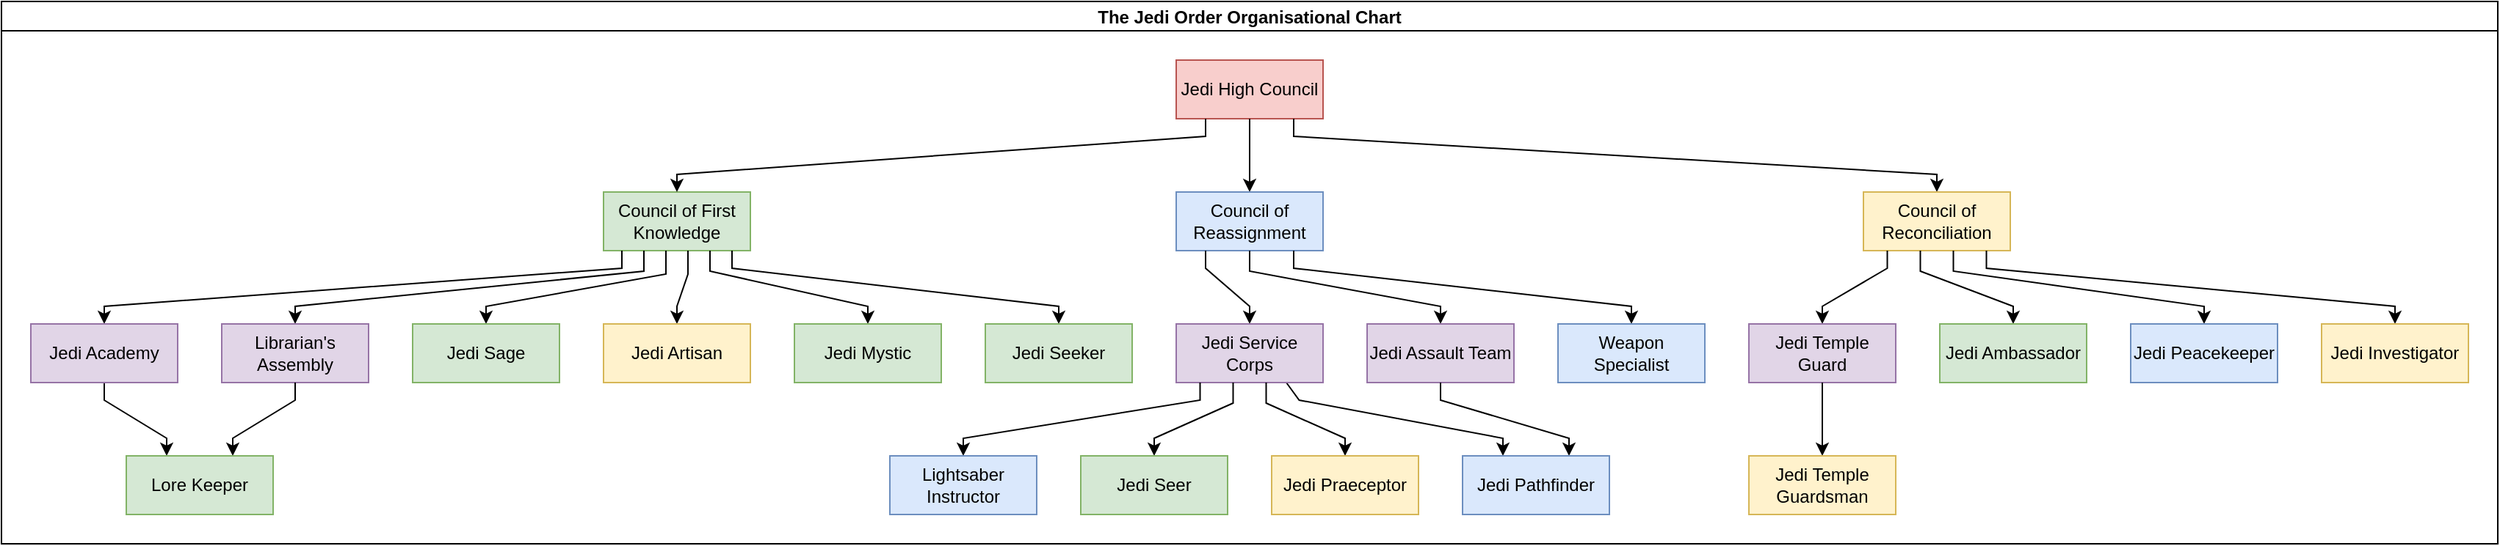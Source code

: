 <mxfile version="20.5.3" type="device"><diagram id="prtHgNgQTEPvFCAcTncT" name="Page-1"><mxGraphModel dx="3076" dy="809" grid="1" gridSize="10" guides="1" tooltips="1" connect="1" arrows="1" fold="1" page="1" pageScale="1" pageWidth="827" pageHeight="1169" math="0" shadow="0"><root><mxCell id="0"/><mxCell id="1" parent="0"/><mxCell id="Fw7kEY1Kts2wJd6nP9ln-19" value="The Jedi Order Organisational Chart" style="swimlane;startSize=20;horizontal=1;childLayout=flowLayout;flowOrientation=north;resizable=0;interRankCellSpacing=50;containerType=tree;" parent="1" vertex="1"><mxGeometry x="-1264" y="400" width="1700" height="370" as="geometry"/></mxCell><mxCell id="Fw7kEY1Kts2wJd6nP9ln-20" value="Jedi High Council" style="whiteSpace=wrap;html=1;fillColor=#f8cecc;strokeColor=#b85450;" parent="Fw7kEY1Kts2wJd6nP9ln-19" vertex="1"><mxGeometry x="800" y="40" width="100" height="40" as="geometry"/></mxCell><mxCell id="Fw7kEY1Kts2wJd6nP9ln-23" value="Council of First Knowledge" style="whiteSpace=wrap;html=1;fillColor=#d5e8d4;strokeColor=#82b366;" parent="Fw7kEY1Kts2wJd6nP9ln-19" vertex="1"><mxGeometry x="410" y="130" width="100" height="40" as="geometry"/></mxCell><mxCell id="Fw7kEY1Kts2wJd6nP9ln-24" value="" style="html=1;rounded=0;noEdgeStyle=1;orthogonal=1;" parent="Fw7kEY1Kts2wJd6nP9ln-19" source="Fw7kEY1Kts2wJd6nP9ln-20" target="Fw7kEY1Kts2wJd6nP9ln-23" edge="1"><mxGeometry relative="1" as="geometry"><Array as="points"><mxPoint x="820" y="92"/><mxPoint x="460" y="118"/></Array></mxGeometry></mxCell><mxCell id="Fw7kEY1Kts2wJd6nP9ln-28" value="" style="edgeStyle=orthogonalEdgeStyle;rounded=0;orthogonalLoop=1;jettySize=auto;html=1;noEdgeStyle=1;orthogonal=1;" parent="Fw7kEY1Kts2wJd6nP9ln-19" source="Fw7kEY1Kts2wJd6nP9ln-20" target="Fw7kEY1Kts2wJd6nP9ln-29" edge="1"><mxGeometry relative="1" as="geometry"><Array as="points"><mxPoint x="850" y="94"/><mxPoint x="850" y="118"/></Array></mxGeometry></mxCell><mxCell id="Fw7kEY1Kts2wJd6nP9ln-29" value="Council of Reassignment" style="whiteSpace=wrap;html=1;fillColor=#dae8fc;strokeColor=#6c8ebf;" parent="Fw7kEY1Kts2wJd6nP9ln-19" vertex="1"><mxGeometry x="800" y="130" width="100" height="40" as="geometry"/></mxCell><mxCell id="Fw7kEY1Kts2wJd6nP9ln-30" value="" style="edgeStyle=orthogonalEdgeStyle;rounded=0;orthogonalLoop=1;jettySize=auto;html=1;noEdgeStyle=1;orthogonal=1;" parent="Fw7kEY1Kts2wJd6nP9ln-19" source="Fw7kEY1Kts2wJd6nP9ln-20" target="Fw7kEY1Kts2wJd6nP9ln-31" edge="1"><mxGeometry relative="1" as="geometry"><Array as="points"><mxPoint x="880" y="92"/><mxPoint x="1318" y="118"/></Array></mxGeometry></mxCell><mxCell id="Fw7kEY1Kts2wJd6nP9ln-31" value="Council of Reconciliation" style="whiteSpace=wrap;html=1;fillColor=#fff2cc;strokeColor=#d6b656;" parent="Fw7kEY1Kts2wJd6nP9ln-19" vertex="1"><mxGeometry x="1268" y="130" width="100" height="40" as="geometry"/></mxCell><mxCell id="Fw7kEY1Kts2wJd6nP9ln-32" value="" style="html=1;rounded=0;noEdgeStyle=1;orthogonal=1;" parent="Fw7kEY1Kts2wJd6nP9ln-19" source="Fw7kEY1Kts2wJd6nP9ln-23" target="Fw7kEY1Kts2wJd6nP9ln-33" edge="1"><mxGeometry relative="1" as="geometry"><mxPoint x="1884" y="3250" as="sourcePoint"/><Array as="points"><mxPoint x="422.5" y="182"/><mxPoint x="70" y="208"/></Array></mxGeometry></mxCell><mxCell id="jd6aMXN2T1huqS05KF-c-1" style="edgeStyle=orthogonalEdgeStyle;rounded=0;orthogonalLoop=1;jettySize=auto;html=1;exitX=0.5;exitY=1;exitDx=0;exitDy=0;noEdgeStyle=1;orthogonal=1;" parent="Fw7kEY1Kts2wJd6nP9ln-19" source="Fw7kEY1Kts2wJd6nP9ln-33" target="Fw7kEY1Kts2wJd6nP9ln-45" edge="1"><mxGeometry relative="1" as="geometry"><Array as="points"><mxPoint x="70" y="272"/><mxPoint x="112.5" y="298"/></Array></mxGeometry></mxCell><mxCell id="Fw7kEY1Kts2wJd6nP9ln-33" value="Jedi Academy" style="whiteSpace=wrap;html=1;fillColor=#e1d5e7;strokeColor=#9673a6;" parent="Fw7kEY1Kts2wJd6nP9ln-19" vertex="1"><mxGeometry x="20" y="220" width="100" height="40" as="geometry"/></mxCell><mxCell id="Fw7kEY1Kts2wJd6nP9ln-34" value="" style="html=1;rounded=0;noEdgeStyle=1;orthogonal=1;" parent="Fw7kEY1Kts2wJd6nP9ln-19" source="Fw7kEY1Kts2wJd6nP9ln-23" target="Fw7kEY1Kts2wJd6nP9ln-35" edge="1"><mxGeometry relative="1" as="geometry"><mxPoint x="1844" y="3170" as="sourcePoint"/><Array as="points"><mxPoint x="437.5" y="184"/><mxPoint x="200" y="208"/></Array></mxGeometry></mxCell><mxCell id="Fw7kEY1Kts2wJd6nP9ln-35" value="Librarian's Assembly" style="whiteSpace=wrap;html=1;fillColor=#e1d5e7;strokeColor=#9673a6;" parent="Fw7kEY1Kts2wJd6nP9ln-19" vertex="1"><mxGeometry x="150" y="220" width="100" height="40" as="geometry"/></mxCell><mxCell id="Fw7kEY1Kts2wJd6nP9ln-36" value="" style="edgeStyle=orthogonalEdgeStyle;rounded=0;orthogonalLoop=1;jettySize=auto;html=1;noEdgeStyle=1;orthogonal=1;" parent="Fw7kEY1Kts2wJd6nP9ln-19" source="Fw7kEY1Kts2wJd6nP9ln-29" target="Fw7kEY1Kts2wJd6nP9ln-37" edge="1"><mxGeometry relative="1" as="geometry"><mxPoint x="1834" y="3090" as="sourcePoint"/><Array as="points"><mxPoint x="820" y="182"/><mxPoint x="850" y="208"/></Array></mxGeometry></mxCell><mxCell id="jd6aMXN2T1huqS05KF-c-2" style="edgeStyle=orthogonalEdgeStyle;rounded=0;orthogonalLoop=1;jettySize=auto;html=1;exitX=0.75;exitY=1;exitDx=0;exitDy=0;noEdgeStyle=1;orthogonal=1;" parent="Fw7kEY1Kts2wJd6nP9ln-19" source="Fw7kEY1Kts2wJd6nP9ln-37" target="Fw7kEY1Kts2wJd6nP9ln-61" edge="1"><mxGeometry relative="1" as="geometry"><Array as="points"><mxPoint x="883.75" y="272"/><mxPoint x="1022.5" y="298"/></Array></mxGeometry></mxCell><mxCell id="Fw7kEY1Kts2wJd6nP9ln-37" value="Jedi Service Corps" style="whiteSpace=wrap;html=1;fillColor=#e1d5e7;strokeColor=#9673a6;" parent="Fw7kEY1Kts2wJd6nP9ln-19" vertex="1"><mxGeometry x="800" y="220" width="100" height="40" as="geometry"/></mxCell><mxCell id="Fw7kEY1Kts2wJd6nP9ln-38" value="" style="edgeStyle=orthogonalEdgeStyle;rounded=0;orthogonalLoop=1;jettySize=auto;html=1;noEdgeStyle=1;orthogonal=1;" parent="Fw7kEY1Kts2wJd6nP9ln-19" source="Fw7kEY1Kts2wJd6nP9ln-29" target="Fw7kEY1Kts2wJd6nP9ln-39" edge="1"><mxGeometry relative="1" as="geometry"><mxPoint x="1794" y="3010" as="sourcePoint"/><Array as="points"><mxPoint x="850" y="184"/><mxPoint x="980" y="208"/></Array></mxGeometry></mxCell><mxCell id="Fw7kEY1Kts2wJd6nP9ln-39" value="Jedi Assault Team" style="whiteSpace=wrap;html=1;fillColor=#e1d5e7;strokeColor=#9673a6;" parent="Fw7kEY1Kts2wJd6nP9ln-19" vertex="1"><mxGeometry x="930" y="220" width="100" height="40" as="geometry"/></mxCell><mxCell id="Fw7kEY1Kts2wJd6nP9ln-42" value="" style="edgeStyle=orthogonalEdgeStyle;rounded=0;orthogonalLoop=1;jettySize=auto;html=1;noEdgeStyle=1;orthogonal=1;" parent="Fw7kEY1Kts2wJd6nP9ln-19" source="Fw7kEY1Kts2wJd6nP9ln-31" target="Fw7kEY1Kts2wJd6nP9ln-43" edge="1"><mxGeometry relative="1" as="geometry"><mxPoint x="1684" y="2740" as="sourcePoint"/><Array as="points"><mxPoint x="1284.25" y="182"/><mxPoint x="1240" y="208"/></Array></mxGeometry></mxCell><mxCell id="Fw7kEY1Kts2wJd6nP9ln-43" value="Jedi Temple Guard" style="whiteSpace=wrap;html=1;fillColor=#e1d5e7;strokeColor=#9673a6;" parent="Fw7kEY1Kts2wJd6nP9ln-19" vertex="1"><mxGeometry x="1190" y="220" width="100" height="40" as="geometry"/></mxCell><mxCell id="Fw7kEY1Kts2wJd6nP9ln-44" value="" style="html=1;rounded=0;noEdgeStyle=1;orthogonal=1;" parent="Fw7kEY1Kts2wJd6nP9ln-19" source="Fw7kEY1Kts2wJd6nP9ln-35" target="Fw7kEY1Kts2wJd6nP9ln-45" edge="1"><mxGeometry relative="1" as="geometry"><mxPoint x="1488.167" y="2670" as="sourcePoint"/><Array as="points"><mxPoint x="200" y="272"/><mxPoint x="157.5" y="298"/></Array></mxGeometry></mxCell><mxCell id="Fw7kEY1Kts2wJd6nP9ln-45" value="Lore Keeper" style="whiteSpace=wrap;html=1;fillColor=#d5e8d4;strokeColor=#82b366;" parent="Fw7kEY1Kts2wJd6nP9ln-19" vertex="1"><mxGeometry x="85" y="310" width="100" height="40" as="geometry"/></mxCell><mxCell id="Fw7kEY1Kts2wJd6nP9ln-46" value="" style="html=1;rounded=0;noEdgeStyle=1;orthogonal=1;" parent="Fw7kEY1Kts2wJd6nP9ln-19" source="Fw7kEY1Kts2wJd6nP9ln-23" target="Fw7kEY1Kts2wJd6nP9ln-47" edge="1"><mxGeometry relative="1" as="geometry"><mxPoint x="1569" y="2500" as="sourcePoint"/><Array as="points"><mxPoint x="452.5" y="186"/><mxPoint x="330" y="208"/></Array></mxGeometry></mxCell><mxCell id="Fw7kEY1Kts2wJd6nP9ln-47" value="Jedi Sage" style="whiteSpace=wrap;html=1;fillColor=#d5e8d4;strokeColor=#82b366;" parent="Fw7kEY1Kts2wJd6nP9ln-19" vertex="1"><mxGeometry x="280" y="220" width="100" height="40" as="geometry"/></mxCell><mxCell id="Fw7kEY1Kts2wJd6nP9ln-48" value="" style="html=1;rounded=0;noEdgeStyle=1;orthogonal=1;" parent="Fw7kEY1Kts2wJd6nP9ln-19" source="Fw7kEY1Kts2wJd6nP9ln-23" target="Fw7kEY1Kts2wJd6nP9ln-49" edge="1"><mxGeometry relative="1" as="geometry"><mxPoint x="1594" y="2420" as="sourcePoint"/><Array as="points"><mxPoint x="467.5" y="186"/><mxPoint x="460" y="208"/></Array></mxGeometry></mxCell><mxCell id="Fw7kEY1Kts2wJd6nP9ln-49" value="Jedi Artisan" style="whiteSpace=wrap;html=1;fillColor=#fff2cc;strokeColor=#d6b656;" parent="Fw7kEY1Kts2wJd6nP9ln-19" vertex="1"><mxGeometry x="410" y="220" width="100" height="40" as="geometry"/></mxCell><mxCell id="Fw7kEY1Kts2wJd6nP9ln-50" value="" style="html=1;rounded=0;noEdgeStyle=1;orthogonal=1;" parent="Fw7kEY1Kts2wJd6nP9ln-19" source="Fw7kEY1Kts2wJd6nP9ln-23" target="Fw7kEY1Kts2wJd6nP9ln-51" edge="1"><mxGeometry relative="1" as="geometry"><mxPoint x="1619.0" y="2340" as="sourcePoint"/><Array as="points"><mxPoint x="482.5" y="184"/><mxPoint x="590" y="208"/></Array></mxGeometry></mxCell><mxCell id="Fw7kEY1Kts2wJd6nP9ln-51" value="Jedi Mystic" style="whiteSpace=wrap;html=1;fillColor=#d5e8d4;strokeColor=#82b366;" parent="Fw7kEY1Kts2wJd6nP9ln-19" vertex="1"><mxGeometry x="540" y="220" width="100" height="40" as="geometry"/></mxCell><mxCell id="Fw7kEY1Kts2wJd6nP9ln-52" value="" style="html=1;rounded=0;noEdgeStyle=1;orthogonal=1;" parent="Fw7kEY1Kts2wJd6nP9ln-19" source="Fw7kEY1Kts2wJd6nP9ln-23" target="Fw7kEY1Kts2wJd6nP9ln-53" edge="1"><mxGeometry relative="1" as="geometry"><mxPoint x="1644.0" y="2260" as="sourcePoint"/><Array as="points"><mxPoint x="497.5" y="182"/><mxPoint x="720" y="208"/></Array></mxGeometry></mxCell><mxCell id="Fw7kEY1Kts2wJd6nP9ln-53" value="Jedi Seeker" style="whiteSpace=wrap;html=1;fillColor=#d5e8d4;strokeColor=#82b366;" parent="Fw7kEY1Kts2wJd6nP9ln-19" vertex="1"><mxGeometry x="670" y="220" width="100" height="40" as="geometry"/></mxCell><mxCell id="Fw7kEY1Kts2wJd6nP9ln-54" value="" style="edgeStyle=orthogonalEdgeStyle;rounded=0;orthogonalLoop=1;jettySize=auto;html=1;noEdgeStyle=1;orthogonal=1;" parent="Fw7kEY1Kts2wJd6nP9ln-19" source="Fw7kEY1Kts2wJd6nP9ln-37" target="Fw7kEY1Kts2wJd6nP9ln-55" edge="1"><mxGeometry relative="1" as="geometry"><mxPoint x="1342.5" y="2240" as="sourcePoint"/><Array as="points"><mxPoint x="816.25" y="272"/><mxPoint x="655" y="298"/></Array></mxGeometry></mxCell><mxCell id="Fw7kEY1Kts2wJd6nP9ln-55" value="Lightsaber Instructor" style="whiteSpace=wrap;html=1;fillColor=#dae8fc;strokeColor=#6c8ebf;" parent="Fw7kEY1Kts2wJd6nP9ln-19" vertex="1"><mxGeometry x="605" y="310" width="100" height="40" as="geometry"/></mxCell><mxCell id="Fw7kEY1Kts2wJd6nP9ln-56" value="" style="edgeStyle=orthogonalEdgeStyle;rounded=0;orthogonalLoop=1;jettySize=auto;html=1;noEdgeStyle=1;orthogonal=1;" parent="Fw7kEY1Kts2wJd6nP9ln-19" source="Fw7kEY1Kts2wJd6nP9ln-37" target="Fw7kEY1Kts2wJd6nP9ln-57" edge="1"><mxGeometry relative="1" as="geometry"><mxPoint x="1302.5" y="2160" as="sourcePoint"/><Array as="points"><mxPoint x="838.75" y="274"/><mxPoint x="785" y="298"/></Array></mxGeometry></mxCell><mxCell id="Fw7kEY1Kts2wJd6nP9ln-57" value="Jedi Seer" style="whiteSpace=wrap;html=1;fillColor=#d5e8d4;strokeColor=#82b366;" parent="Fw7kEY1Kts2wJd6nP9ln-19" vertex="1"><mxGeometry x="735" y="310" width="100" height="40" as="geometry"/></mxCell><mxCell id="Fw7kEY1Kts2wJd6nP9ln-58" value="" style="edgeStyle=orthogonalEdgeStyle;rounded=0;orthogonalLoop=1;jettySize=auto;html=1;noEdgeStyle=1;orthogonal=1;" parent="Fw7kEY1Kts2wJd6nP9ln-19" source="Fw7kEY1Kts2wJd6nP9ln-37" target="Fw7kEY1Kts2wJd6nP9ln-59" edge="1"><mxGeometry relative="1" as="geometry"><mxPoint x="1262.5" y="2080" as="sourcePoint"/><Array as="points"><mxPoint x="861.25" y="274"/><mxPoint x="915" y="298"/></Array></mxGeometry></mxCell><mxCell id="Fw7kEY1Kts2wJd6nP9ln-59" value="Jedi Praeceptor" style="whiteSpace=wrap;html=1;fillColor=#fff2cc;strokeColor=#d6b656;" parent="Fw7kEY1Kts2wJd6nP9ln-19" vertex="1"><mxGeometry x="865" y="310" width="100" height="40" as="geometry"/></mxCell><mxCell id="Fw7kEY1Kts2wJd6nP9ln-60" value="" style="edgeStyle=orthogonalEdgeStyle;rounded=0;orthogonalLoop=1;jettySize=auto;html=1;noEdgeStyle=1;orthogonal=1;" parent="Fw7kEY1Kts2wJd6nP9ln-19" source="Fw7kEY1Kts2wJd6nP9ln-39" target="Fw7kEY1Kts2wJd6nP9ln-61" edge="1"><mxGeometry relative="1" as="geometry"><mxPoint x="1267.5" y="2000" as="sourcePoint"/><Array as="points"><mxPoint x="980" y="272"/><mxPoint x="1067.5" y="298"/></Array></mxGeometry></mxCell><mxCell id="Fw7kEY1Kts2wJd6nP9ln-61" value="Jedi Pathfinder" style="whiteSpace=wrap;html=1;fillColor=#dae8fc;strokeColor=#6c8ebf;" parent="Fw7kEY1Kts2wJd6nP9ln-19" vertex="1"><mxGeometry x="995" y="310" width="100" height="40" as="geometry"/></mxCell><mxCell id="Fw7kEY1Kts2wJd6nP9ln-62" value="" style="edgeStyle=orthogonalEdgeStyle;rounded=0;orthogonalLoop=1;jettySize=auto;html=1;noEdgeStyle=1;orthogonal=1;" parent="Fw7kEY1Kts2wJd6nP9ln-19" source="Fw7kEY1Kts2wJd6nP9ln-29" target="Fw7kEY1Kts2wJd6nP9ln-63" edge="1"><mxGeometry relative="1" as="geometry"><mxPoint x="1205" y="1830" as="sourcePoint"/><Array as="points"><mxPoint x="880" y="182"/><mxPoint x="1110" y="208"/></Array></mxGeometry></mxCell><mxCell id="Fw7kEY1Kts2wJd6nP9ln-63" value="Weapon Specialist" style="whiteSpace=wrap;html=1;fillColor=#dae8fc;strokeColor=#6c8ebf;" parent="Fw7kEY1Kts2wJd6nP9ln-19" vertex="1"><mxGeometry x="1060" y="220" width="100" height="40" as="geometry"/></mxCell><mxCell id="Fw7kEY1Kts2wJd6nP9ln-64" value="" style="edgeStyle=orthogonalEdgeStyle;rounded=0;orthogonalLoop=1;jettySize=auto;html=1;noEdgeStyle=1;orthogonal=1;" parent="Fw7kEY1Kts2wJd6nP9ln-19" source="Fw7kEY1Kts2wJd6nP9ln-31" target="Fw7kEY1Kts2wJd6nP9ln-65" edge="1"><mxGeometry relative="1" as="geometry"><mxPoint x="1260" y="1750" as="sourcePoint"/><Array as="points"><mxPoint x="1306.75" y="184"/><mxPoint x="1370" y="208"/></Array></mxGeometry></mxCell><mxCell id="Fw7kEY1Kts2wJd6nP9ln-65" value="Jedi Ambassador" style="whiteSpace=wrap;html=1;fillColor=#d5e8d4;strokeColor=#82b366;" parent="Fw7kEY1Kts2wJd6nP9ln-19" vertex="1"><mxGeometry x="1320" y="220" width="100" height="40" as="geometry"/></mxCell><mxCell id="Fw7kEY1Kts2wJd6nP9ln-66" value="" style="edgeStyle=orthogonalEdgeStyle;rounded=0;orthogonalLoop=1;jettySize=auto;html=1;noEdgeStyle=1;orthogonal=1;" parent="Fw7kEY1Kts2wJd6nP9ln-19" source="Fw7kEY1Kts2wJd6nP9ln-31" target="Fw7kEY1Kts2wJd6nP9ln-67" edge="1"><mxGeometry relative="1" as="geometry"><mxPoint x="1285" y="1670" as="sourcePoint"/><Array as="points"><mxPoint x="1329.25" y="184"/><mxPoint x="1500" y="208"/></Array></mxGeometry></mxCell><mxCell id="Fw7kEY1Kts2wJd6nP9ln-67" value="Jedi Peacekeeper" style="whiteSpace=wrap;html=1;fillColor=#dae8fc;strokeColor=#6c8ebf;" parent="Fw7kEY1Kts2wJd6nP9ln-19" vertex="1"><mxGeometry x="1450" y="220" width="100" height="40" as="geometry"/></mxCell><mxCell id="Fw7kEY1Kts2wJd6nP9ln-68" value="" style="edgeStyle=orthogonalEdgeStyle;rounded=0;orthogonalLoop=1;jettySize=auto;html=1;noEdgeStyle=1;orthogonal=1;" parent="Fw7kEY1Kts2wJd6nP9ln-19" source="Fw7kEY1Kts2wJd6nP9ln-31" target="Fw7kEY1Kts2wJd6nP9ln-69" edge="1"><mxGeometry relative="1" as="geometry"><mxPoint x="1290" y="1550" as="sourcePoint"/><Array as="points"><mxPoint x="1351.75" y="182"/><mxPoint x="1630" y="208"/></Array></mxGeometry></mxCell><mxCell id="Fw7kEY1Kts2wJd6nP9ln-69" value="Jedi Investigator" style="whiteSpace=wrap;html=1;fillColor=#fff2cc;strokeColor=#d6b656;" parent="Fw7kEY1Kts2wJd6nP9ln-19" vertex="1"><mxGeometry x="1580" y="220" width="100" height="40" as="geometry"/></mxCell><mxCell id="Fw7kEY1Kts2wJd6nP9ln-70" value="" style="edgeStyle=orthogonalEdgeStyle;rounded=0;orthogonalLoop=1;jettySize=auto;html=1;noEdgeStyle=1;orthogonal=1;" parent="Fw7kEY1Kts2wJd6nP9ln-19" source="Fw7kEY1Kts2wJd6nP9ln-43" target="Fw7kEY1Kts2wJd6nP9ln-71" edge="1"><mxGeometry relative="1" as="geometry"><mxPoint x="1754.5" y="1560" as="sourcePoint"/><Array as="points"><mxPoint x="1240" y="272"/><mxPoint x="1240" y="298"/></Array></mxGeometry></mxCell><mxCell id="Fw7kEY1Kts2wJd6nP9ln-71" value="Jedi Temple Guardsman" style="whiteSpace=wrap;html=1;fillColor=#fff2cc;strokeColor=#d6b656;" parent="Fw7kEY1Kts2wJd6nP9ln-19" vertex="1"><mxGeometry x="1190" y="310" width="100" height="40" as="geometry"/></mxCell></root></mxGraphModel></diagram></mxfile>